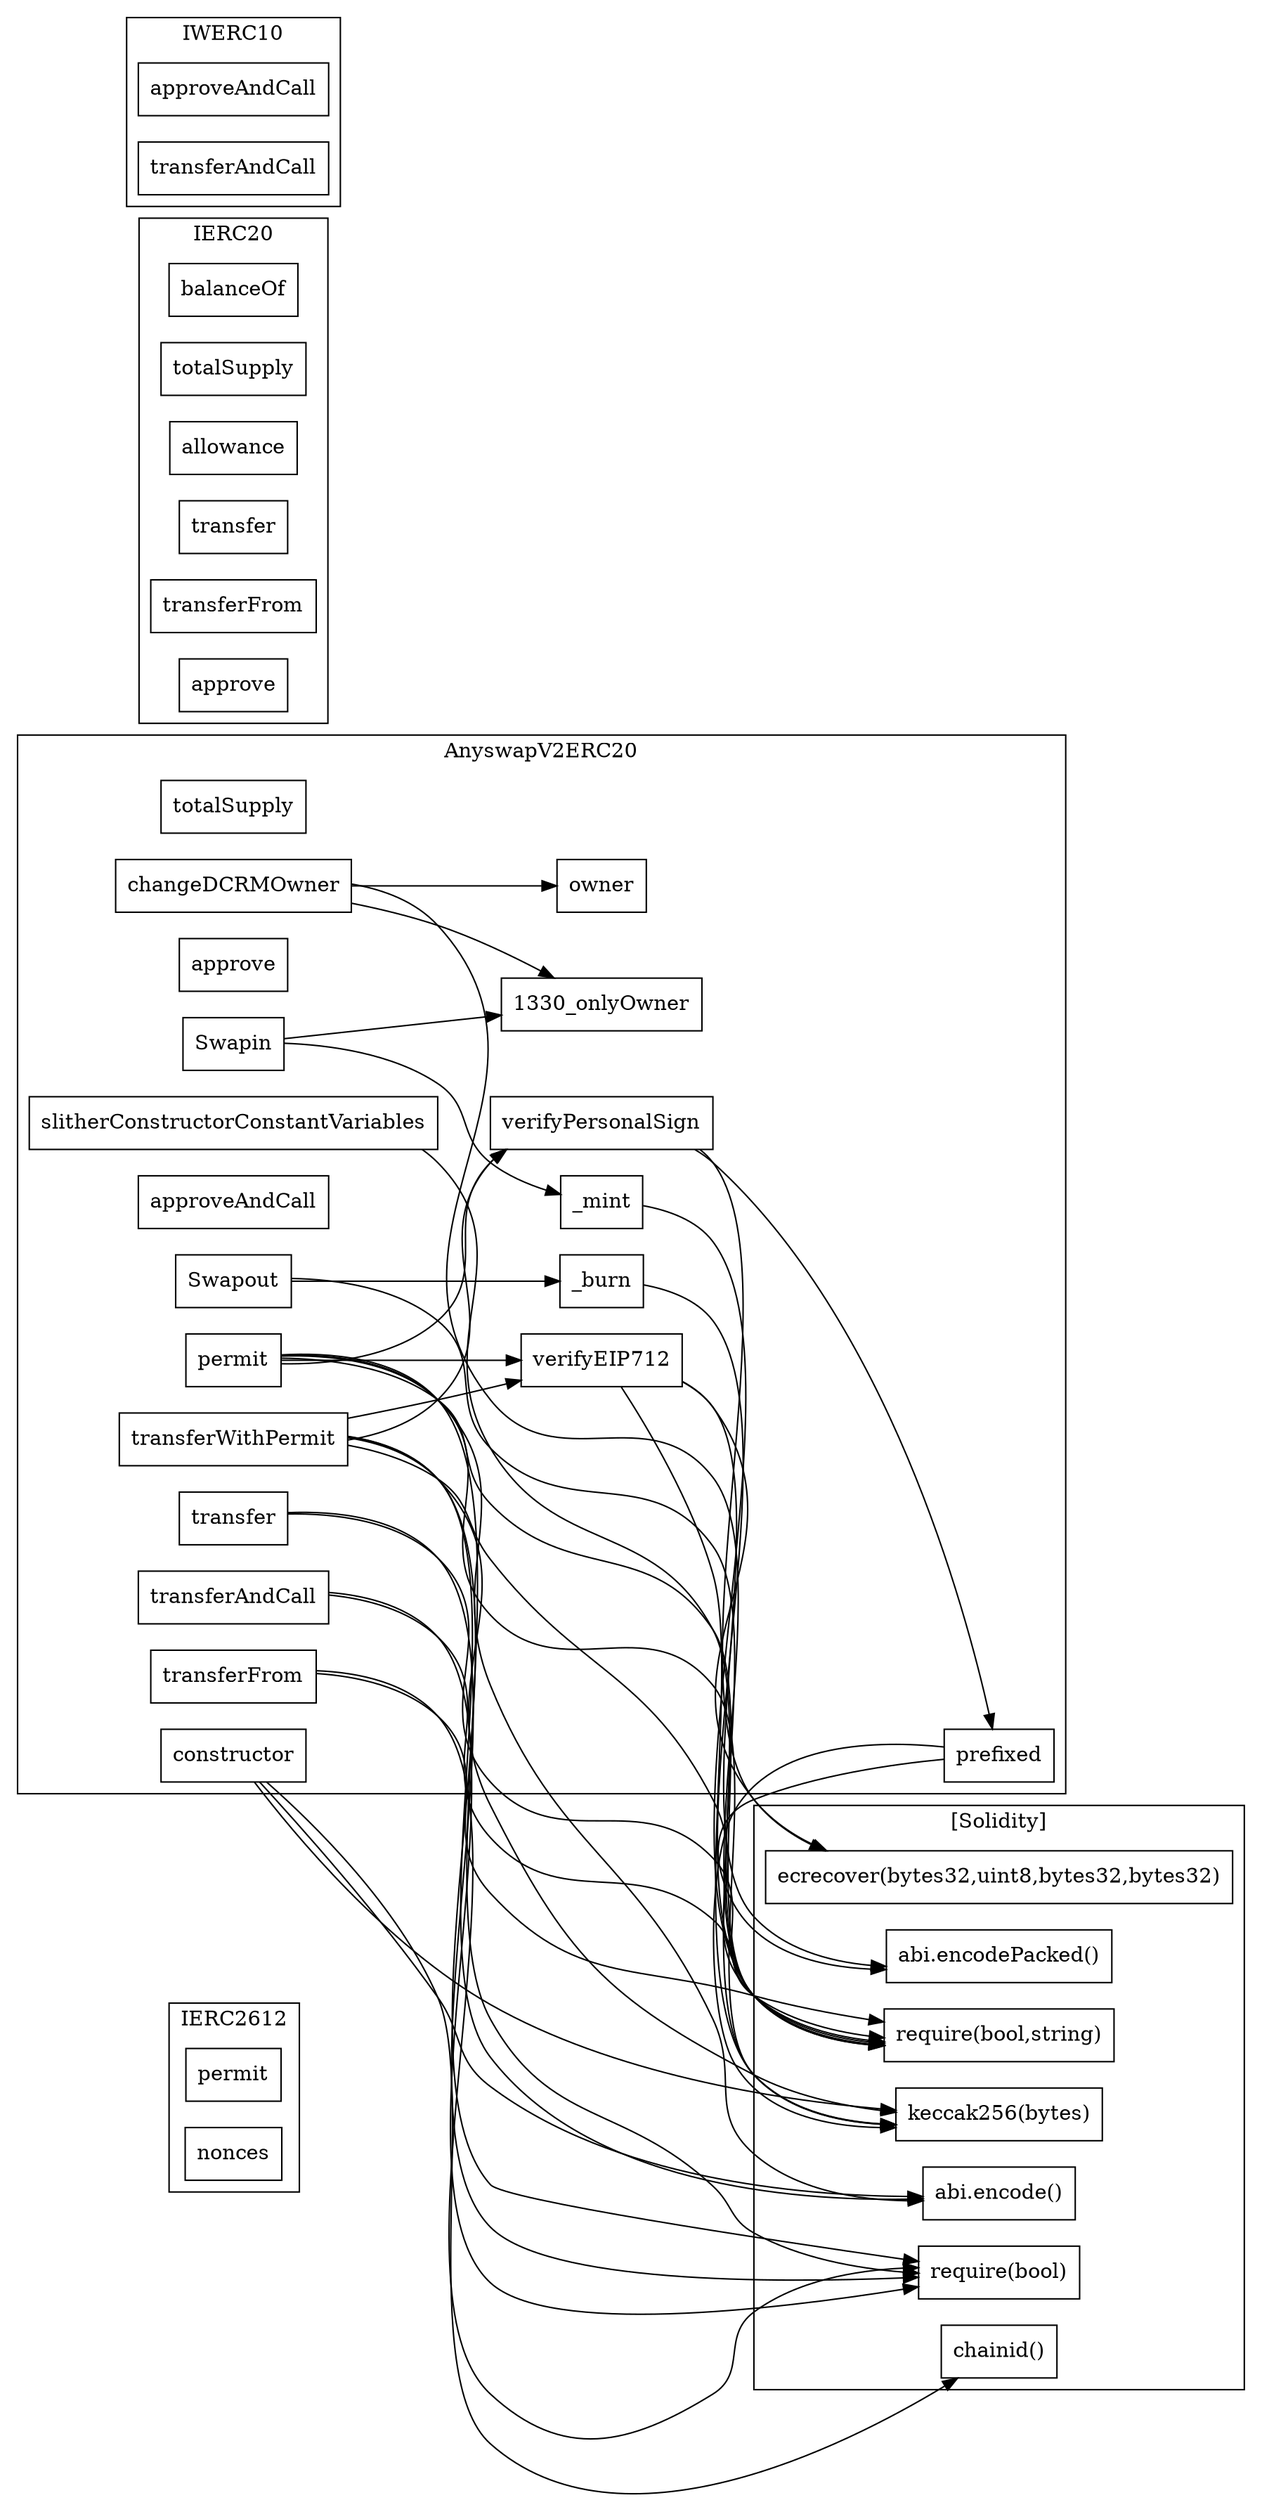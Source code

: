 strict digraph {
rankdir="LR"
node [shape=box]
subgraph cluster_105_IERC2612 {
label = "IERC2612"
"105_permit" [label="permit"]
"105_nonces" [label="nonces"]
}subgraph cluster_1330_AnyswapV2ERC20 {
label = "AnyswapV2ERC20"
"1330_totalSupply" [label="totalSupply"]
"1330__burn" [label="_burn"]
"1330_slitherConstructorConstantVariables" [label="slitherConstructorConstantVariables"]
"1330_verifyPersonalSign" [label="verifyPersonalSign"]
"1330_prefixed" [label="prefixed"]
"1330_approve" [label="approve"]
"1330_transferFrom" [label="transferFrom"]
"1330_Swapin" [label="Swapin"]
"1330_approveAndCall" [label="approveAndCall"]
"1330_verifyEIP712" [label="verifyEIP712"]
"1330_changeDCRMOwner" [label="changeDCRMOwner"]
"1330_transfer" [label="transfer"]
"1330__mint" [label="_mint"]
"1330_constructor" [label="constructor"]
"1330_permit" [label="permit"]
"1330_transferWithPermit" [label="transferWithPermit"]
"1330_owner" [label="owner"]
"1330_Swapout" [label="Swapout"]
"1330_transferAndCall" [label="transferAndCall"]
"1330_changeDCRMOwner" -> "1330_onlyOwner"
"1330_verifyPersonalSign" -> "1330_prefixed"
"1330_permit" -> "1330_verifyPersonalSign"
"1330_Swapout" -> "1330__burn"
"1330_Swapin" -> "1330__mint"
"1330_Swapin" -> "1330_onlyOwner"
"1330_changeDCRMOwner" -> "1330_owner"
"1330_transferWithPermit" -> "1330_verifyPersonalSign"
"1330_permit" -> "1330_verifyEIP712"
"1330_transferWithPermit" -> "1330_verifyEIP712"
}subgraph cluster_77_IERC20 {
label = "IERC20"
"77_balanceOf" [label="balanceOf"]
"77_totalSupply" [label="totalSupply"]
"77_allowance" [label="allowance"]
"77_transfer" [label="transfer"]
"77_transferFrom" [label="transferFrom"]
"77_approve" [label="approve"]
}subgraph cluster_135_IWERC10 {
label = "IWERC10"
"135_approveAndCall" [label="approveAndCall"]
"135_transferAndCall" [label="transferAndCall"]
}subgraph cluster_solidity {
label = "[Solidity]"
"abi.encode()" 
"chainid()" 
"require(bool)" 
"ecrecover(bytes32,uint8,bytes32,bytes32)" 
"abi.encodePacked()" 
"keccak256(bytes)" 
"require(bool,string)" 
"1330_transferAndCall" -> "require(bool)"
"1330_permit" -> "abi.encode()"
"1330_transferFrom" -> "require(bool,string)"
"1330_permit" -> "require(bool)"
"1330_transferWithPermit" -> "keccak256(bytes)"
"1330_verifyPersonalSign" -> "ecrecover(bytes32,uint8,bytes32,bytes32)"
"1330_transferWithPermit" -> "require(bool,string)"
"1330_constructor" -> "keccak256(bytes)"
"1330_Swapout" -> "require(bool,string)"
"1330_verifyEIP712" -> "ecrecover(bytes32,uint8,bytes32,bytes32)"
"1330_prefixed" -> "keccak256(bytes)"
"1330__burn" -> "require(bool,string)"
"1330_permit" -> "keccak256(bytes)"
"1330_permit" -> "require(bool,string)"
"1330_prefixed" -> "abi.encodePacked()"
"1330_transferWithPermit" -> "abi.encode()"
"1330_changeDCRMOwner" -> "require(bool,string)"
"1330_transfer" -> "require(bool,string)"
"1330_verifyEIP712" -> "abi.encodePacked()"
"1330__mint" -> "require(bool,string)"
"1330_transfer" -> "require(bool)"
"1330_transferWithPermit" -> "require(bool)"
"1330_transferFrom" -> "require(bool)"
"1330_transferAndCall" -> "require(bool,string)"
"1330_slitherConstructorConstantVariables" -> "keccak256(bytes)"
"1330_verifyEIP712" -> "keccak256(bytes)"
"1330_constructor" -> "chainid()"
"1330_constructor" -> "abi.encode()"
}
}